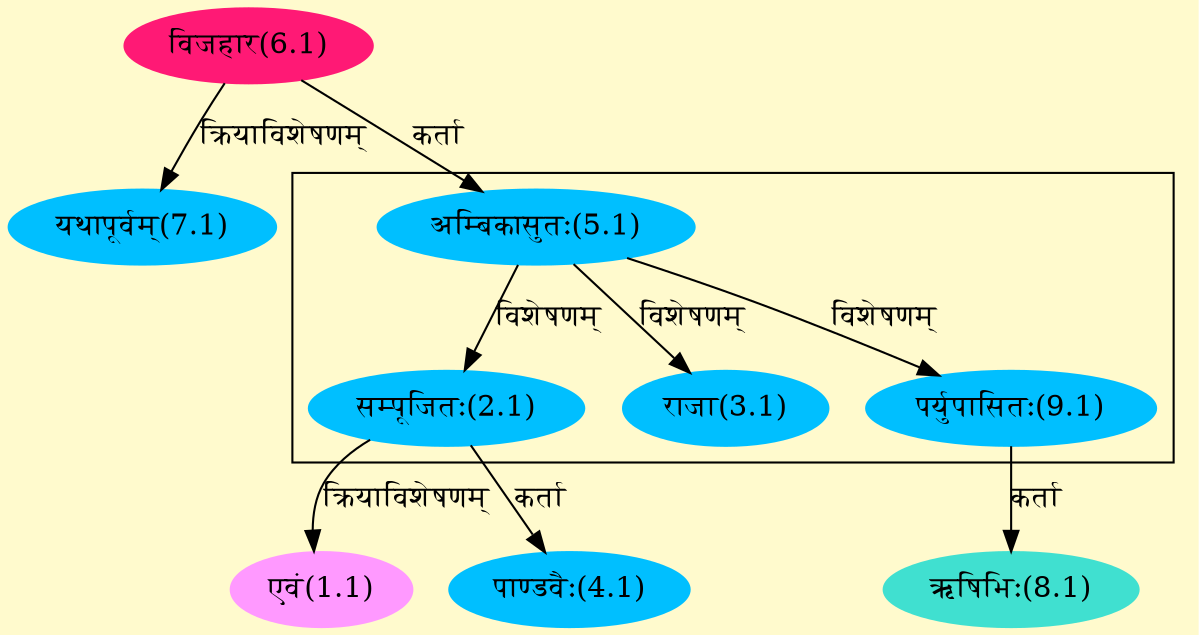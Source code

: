 digraph G{
rankdir=BT;
 compound=true;
 bgcolor="lemonchiffon1";

subgraph cluster_1{
Node2_1 [style=filled, color="#00BFFF" label = "सम्पूजितः(2.1)"]
Node5_1 [style=filled, color="#00BFFF" label = "अम्बिकासुतः(5.1)"]
Node3_1 [style=filled, color="#00BFFF" label = "राजा(3.1)"]
Node9_1 [style=filled, color="#00BFFF" label = "पर्युपासितः(9.1)"]

}
Node1_1 [style=filled, color="#FF99FF" label = "एवं(1.1)"]
Node2_1 [style=filled, color="#00BFFF" label = "सम्पूजितः(2.1)"]
Node4_1 [style=filled, color="#00BFFF" label = "पाण्डवैः(4.1)"]
Node5_1 [style=filled, color="#00BFFF" label = "अम्बिकासुतः(5.1)"]
Node6_1 [style=filled, color="#FF1975" label = "विजहार(6.1)"]
Node [style=filled, color="" label = "()"]
Node7_1 [style=filled, color="#00BFFF" label = "यथापूर्वम्(7.1)"]
Node8_1 [style=filled, color="#40E0D0" label = "ऋषिभिः(8.1)"]
Node9_1 [style=filled, color="#00BFFF" label = "पर्युपासितः(9.1)"]
/* Start of Relations section */

Node1_1 -> Node2_1 [  label="क्रियाविशेषणम्"  dir="back" ]
Node2_1 -> Node5_1 [  label="विशेषणम्"  dir="back" ]
Node3_1 -> Node5_1 [  label="विशेषणम्"  dir="back" ]
Node4_1 -> Node2_1 [  label="कर्ता"  dir="back" ]
Node5_1 -> Node6_1 [  label="कर्ता"  dir="back" ]
Node7_1 -> Node6_1 [  label="क्रियाविशेषणम्"  dir="back" ]
Node8_1 -> Node9_1 [  label="कर्ता"  dir="back" ]
Node9_1 -> Node5_1 [  label="विशेषणम्"  dir="back" ]
}
